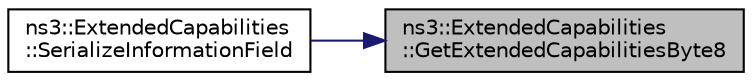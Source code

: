 digraph "ns3::ExtendedCapabilities::GetExtendedCapabilitiesByte8"
{
 // LATEX_PDF_SIZE
  edge [fontname="Helvetica",fontsize="10",labelfontname="Helvetica",labelfontsize="10"];
  node [fontname="Helvetica",fontsize="10",shape=record];
  rankdir="RL";
  Node1 [label="ns3::ExtendedCapabilities\l::GetExtendedCapabilitiesByte8",height=0.2,width=0.4,color="black", fillcolor="grey75", style="filled", fontcolor="black",tooltip="Return the eighth byte in the Extended Capabilities information element."];
  Node1 -> Node2 [dir="back",color="midnightblue",fontsize="10",style="solid",fontname="Helvetica"];
  Node2 [label="ns3::ExtendedCapabilities\l::SerializeInformationField",height=0.2,width=0.4,color="black", fillcolor="white", style="filled",URL="$classns3_1_1_extended_capabilities.html#a31b0166faef2b9b69438c77f728e0aee",tooltip="Serialize information (i.e., the body of the IE, not including the Element ID and length octets)"];
}
